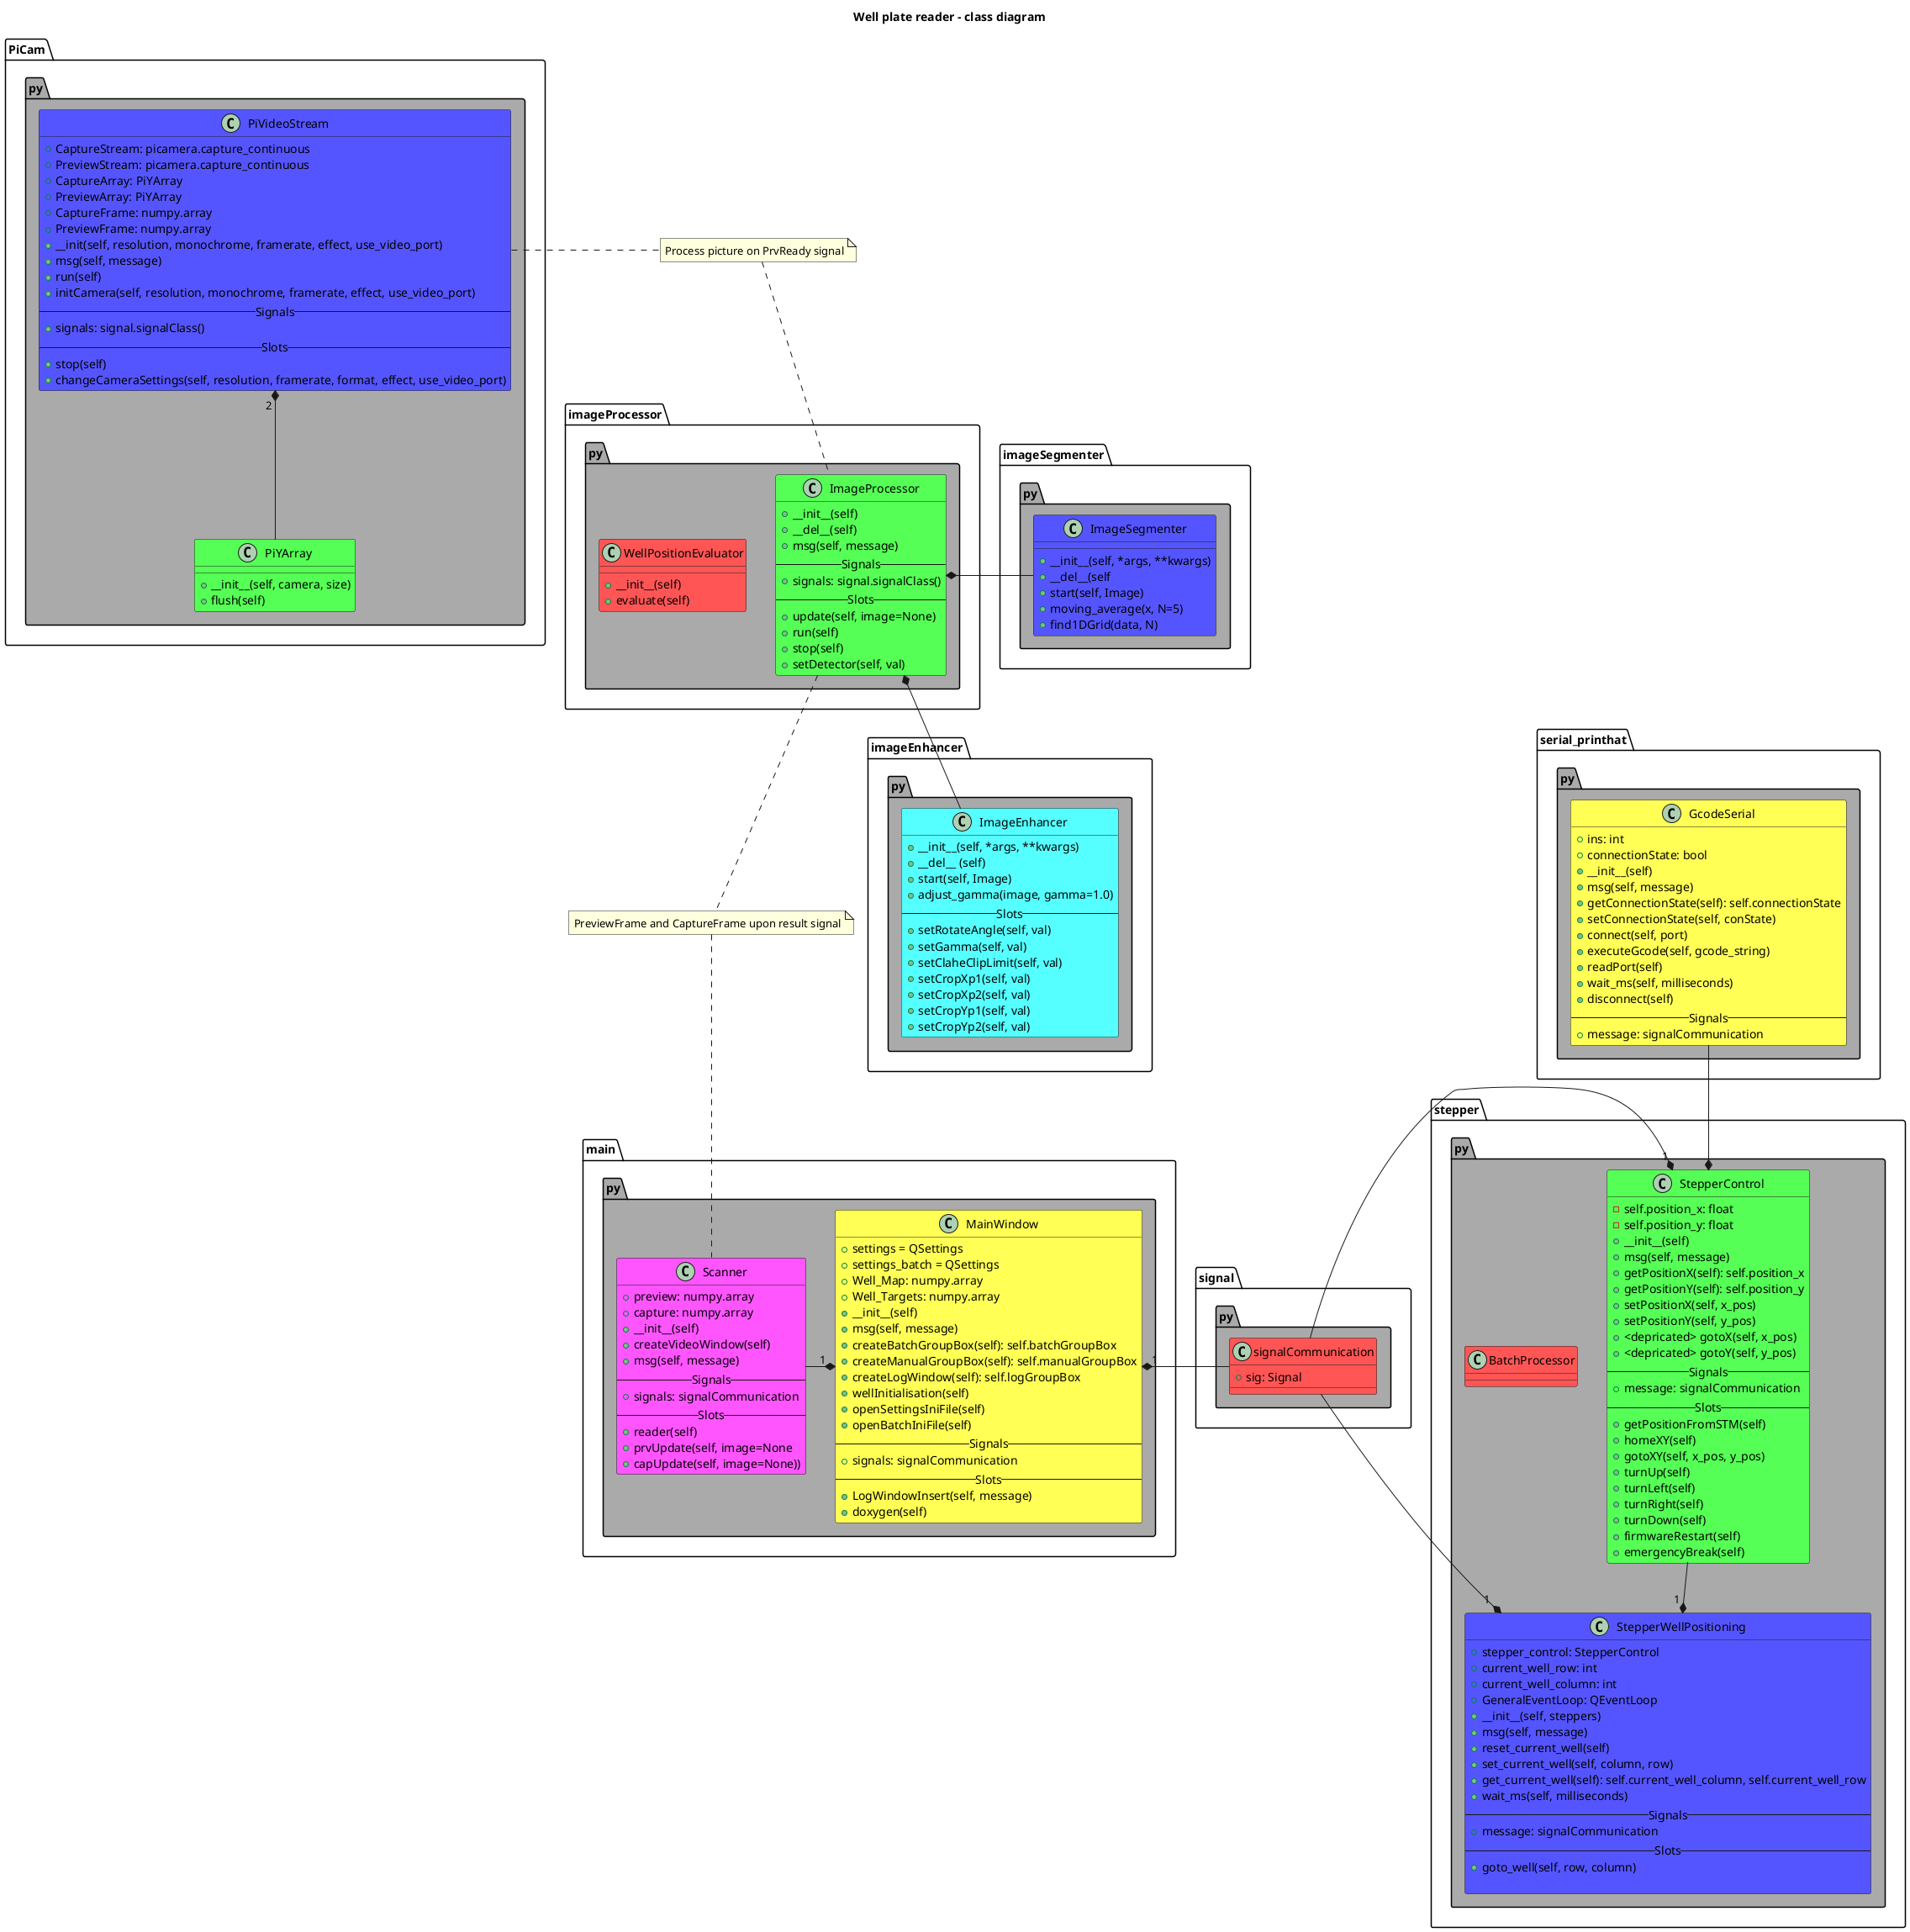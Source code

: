 @startuml

title Well plate reader - class diagram

'skinparam classAttributeIconSize 0

'class MainWindow 

'-------------------------------------------------------------main.py

package main.py #AAAAAA {
	class MainWindow #ffff55  {
		+ settings = QSettings
		+ settings_batch = QSettings
		+ Well_Map: numpy.array
		+ Well_Targets: numpy.array
		+ __init__(self)
		+ msg(self, message)
		+ createBatchGroupBox(self): self.batchGroupBox
		+ createManualGroupBox(self): self.manualGroupBox
		+ createLogWindow(self): self.logGroupBox
		' + createVideoWindow(self): self.videoGroupBox
		+ wellInitialisation(self)
		+ openSettingsIniFile(self)
		+ openBatchIniFile(self)
		'
		--Signals--
		+ signals: signalCommunication
		'
		--Slots--
		+ LogWindowInsert(self, message)
		+ doxygen(self)
	}

	class Scanner #FF55FF {
		+ preview: numpy.array
		+ capture: numpy.array
		+ __init__(self)
		+ createVideoWindow(self)
		+ msg(self, message)
		'
		--Signals--
		+ signals: signalCommunication
		--Slots--
		+ reader(self)
		+ prvUpdate(self, image=None
		+ capUpdate(self, image=None))
	}
}

'-------------------------------------------------------------signal.py
package signal.py #AAAAAA {
	class signalCommunication #FF5555 {
		+ sig: Signal
	}
}

'-------------------------------------------------------------serial_printhat.py
package serial_printhat.py #AAAAAA {
	class GcodeSerial #ffff55 {
		+ ins: int
		+ connectionState: bool
		+ __init__(self)
		+ msg(self, message)
		+ getConnectionState(self): self.connectionState
		+ setConnectionState(self, conState)
		+ connect(self, port)
		+ executeGcode(self, gcode_string)
		+ readPort(self)
		+ wait_ms(self, milliseconds)
		+ disconnect(self)
		'
		--Signals--
		+ message: signalCommunication
	}
}

'-------------------------------------------------------------
package stepper.py #AAAAAA {
	class BatchProcessor #FF5555 {

	}
	
	class StepperControl #55FF55 {
		- self.position_x: float
		- self.position_y: float
		+__init__(self)
		+ msg(self, message)
		+ getPositionX(self): self.position_x
		+ getPositionY(self): self.position_y
		+ setPositionX(self, x_pos)
		+ setPositionY(self, y_pos)
		+ <depricated> gotoX(self, x_pos)
		+ <depricated> gotoY(self, y_pos)
		'
		--Signals--
		+ message: signalCommunication
		'
		--Slots--
		+ getPositionFromSTM(self)
		+ homeXY(self)
		+ gotoXY(self, x_pos, y_pos)
		+ turnUp(self)
		+ turnLeft(self)
		+ turnRight(self)
		+ turnDown(self)
		+ firmwareRestart(self)
		+ emergencyBreak(self)
	}

	class StepperWellPositioning #5555FF {
		+ stepper_control: StepperControl
		+ current_well_row: int
    	+ current_well_column: int
		+ GeneralEventLoop: QEventLoop
		+ __init__(self, steppers)
		+ msg(self, message)
		+ reset_current_well(self)
		+ set_current_well(self, column, row)
		+ get_current_well(self): self.current_well_column, self.current_well_row
		+ wait_ms(self, milliseconds)
		'
		--Signals--
		+ message: signalCommunication
		'
		--Slots--
		+ goto_well(self, row, column)
		
	}	
}

package PiCam.py #AAAAAA {
	class PiYArray #55FF55 {
		+ __init__(self, camera, size)
		+ flush(self)
	}

	class PiVideoStream #5555FF {
		+ CaptureStream: picamera.capture_continuous
		+ PreviewStream: picamera.capture_continuous
		+ CaptureArray: PiYArray
		+ PreviewArray: PiYArray
		+ CaptureFrame: numpy.array
		+ PreviewFrame: numpy.array
		+ __init(self, resolution, monochrome, framerate, effect, use_video_port)
		+ msg(self, message)
		+ run(self)
		+ initCamera(self, resolution, monochrome, framerate, effect, use_video_port)
		' 
		--Signals--
		+ signals: signal.signalClass()
		' 
		--Slots--
		+ stop(self)
		+ changeCameraSettings(self, resolution, framerate, format, effect, use_video_port)
	}
}

package imageProcessor.py #AAAAAA {
	class ImageProcessor #55ff55 {
		+ __init__(self)
		+ __del__(self)
		+ msg(self, message)
		' 
		--Signals--
		+ signals: signal.signalClass()
		'
		--Slots--
		+ update(self, image=None)
		+ run(self)
		+ stop(self)
		+ setDetector(self, val)
}

	class WellPositionEvaluator #ff5555 {
		+ __init__(self)
		+ evaluate(self)
	}
}
package imageEnhancer.py #AAAAAA {
	class ImageEnhancer #55ffff {
		+ __init__(self, *args, **kwargs)
		+ __del__ (self)
		+ start(self, Image)
		+ adjust_gamma(image, gamma=1.0)
		' 
		--Slots--
		+ setRotateAngle(self, val)
		+ setGamma(self, val)
		+ setClaheClipLimit(self, val)
		+ setCropXp1(self, val)
		+ setCropXp2(self, val)
		+ setCropYp1(self, val)
		+ setCropYp2(self, val)
	}
}

package imageSegmenter.py #AAAAAA {
	class ImageSegmenter #5555ff {
		+ __init__(self, *args, **kwargs)
		+ __del__(self
		+ start(self, Image)
		+ moving_average(x, N=5)
		+ find1DGrid(data, N)
	}

}

'-------------------------------------------------------------Notes
note "PreviewFrame and CaptureFrame upon result signal" as N1
ImageProcessor .. N1
N1 .. Scanner

note "Process picture on PrvReady signal" as N2
PiVideoStream ..right. N2
N2 .. ImageProcessor

'-------------------------------------------------------------arrows
StepperControl -down-* " 1 " StepperWellPositioning
signalCommunication -right-* " 1 " StepperControl
signalCommunication -right-* " 1 " StepperWellPositioning
signalCommunication -right-* " 1 " MainWindow
Scanner -right-* " 1 " MainWindow
PiYArray -up-* " 2 " PiVideoStream
GcodeSerial -down-* StepperControl
ImageEnhancer -up-* ImageProcessor
ImageSegmenter -right-* ImageProcessor

@enduml	